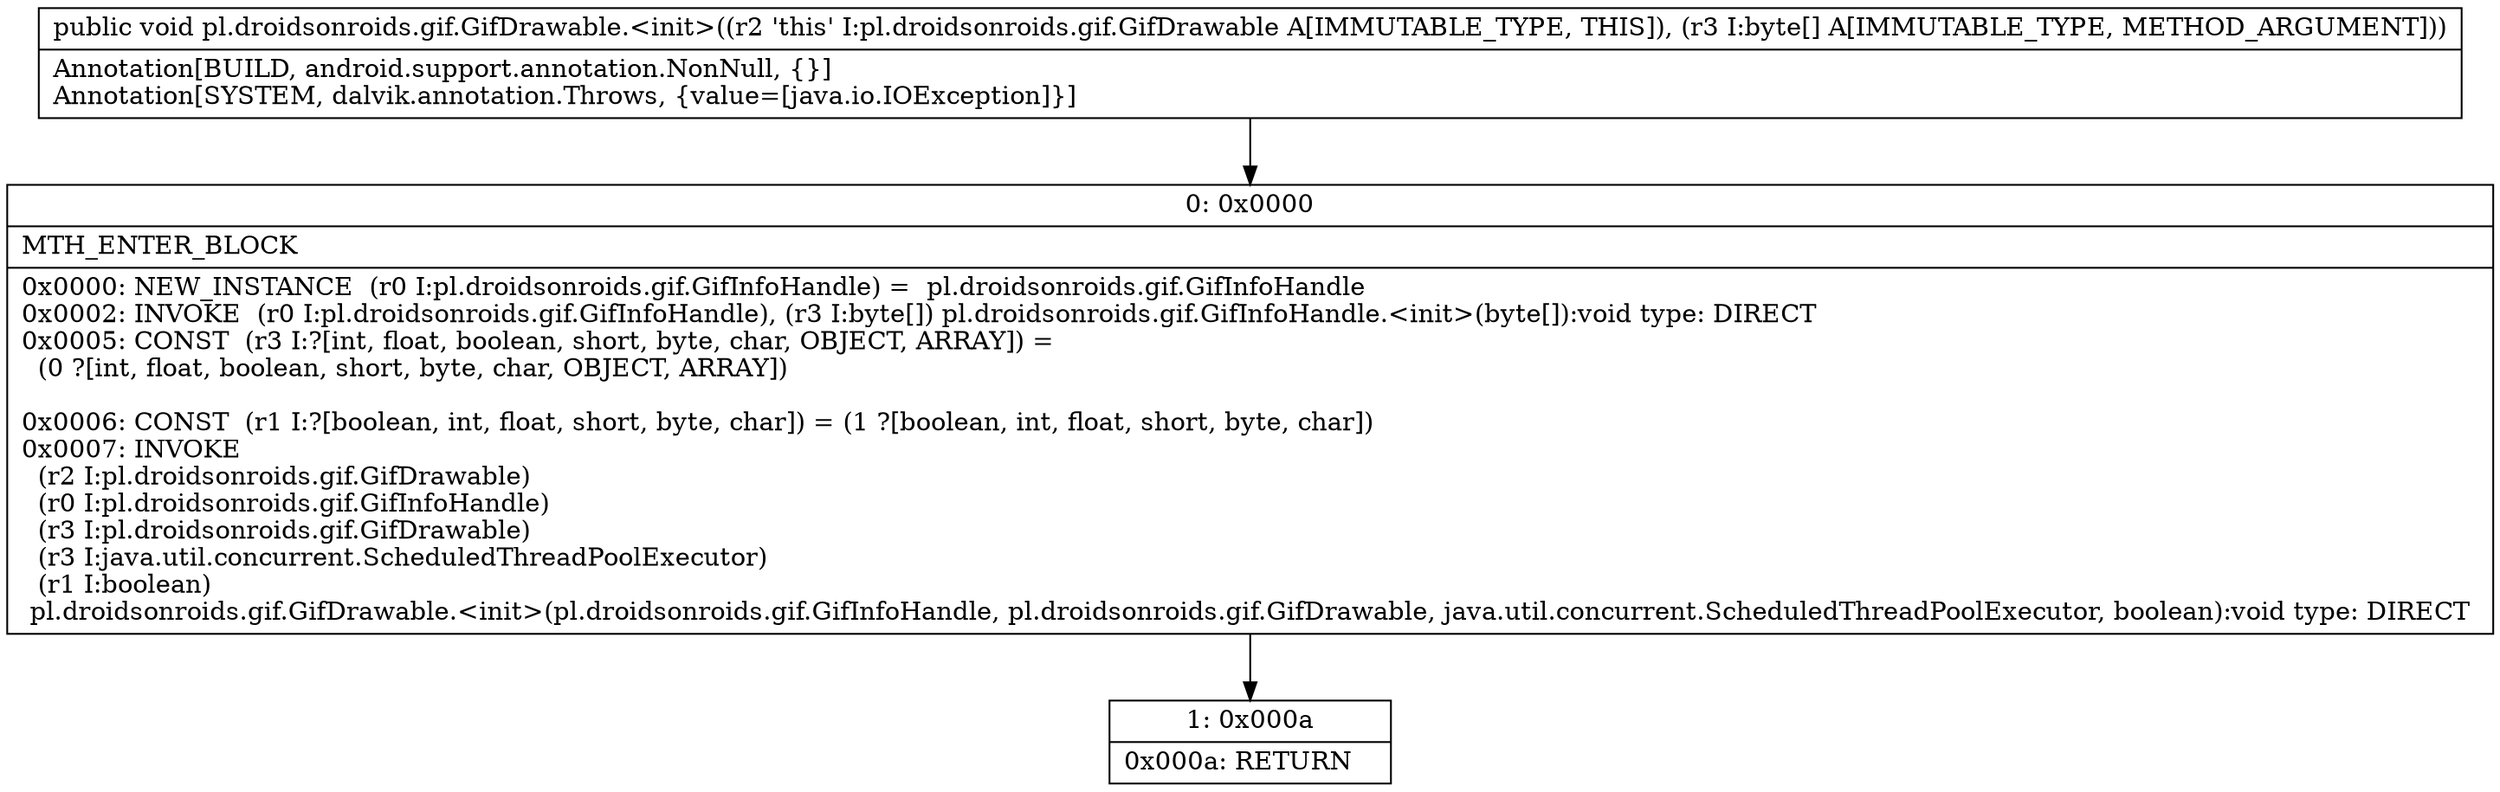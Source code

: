 digraph "CFG forpl.droidsonroids.gif.GifDrawable.\<init\>([B)V" {
Node_0 [shape=record,label="{0\:\ 0x0000|MTH_ENTER_BLOCK\l|0x0000: NEW_INSTANCE  (r0 I:pl.droidsonroids.gif.GifInfoHandle) =  pl.droidsonroids.gif.GifInfoHandle \l0x0002: INVOKE  (r0 I:pl.droidsonroids.gif.GifInfoHandle), (r3 I:byte[]) pl.droidsonroids.gif.GifInfoHandle.\<init\>(byte[]):void type: DIRECT \l0x0005: CONST  (r3 I:?[int, float, boolean, short, byte, char, OBJECT, ARRAY]) = \l  (0 ?[int, float, boolean, short, byte, char, OBJECT, ARRAY])\l \l0x0006: CONST  (r1 I:?[boolean, int, float, short, byte, char]) = (1 ?[boolean, int, float, short, byte, char]) \l0x0007: INVOKE  \l  (r2 I:pl.droidsonroids.gif.GifDrawable)\l  (r0 I:pl.droidsonroids.gif.GifInfoHandle)\l  (r3 I:pl.droidsonroids.gif.GifDrawable)\l  (r3 I:java.util.concurrent.ScheduledThreadPoolExecutor)\l  (r1 I:boolean)\l pl.droidsonroids.gif.GifDrawable.\<init\>(pl.droidsonroids.gif.GifInfoHandle, pl.droidsonroids.gif.GifDrawable, java.util.concurrent.ScheduledThreadPoolExecutor, boolean):void type: DIRECT \l}"];
Node_1 [shape=record,label="{1\:\ 0x000a|0x000a: RETURN   \l}"];
MethodNode[shape=record,label="{public void pl.droidsonroids.gif.GifDrawable.\<init\>((r2 'this' I:pl.droidsonroids.gif.GifDrawable A[IMMUTABLE_TYPE, THIS]), (r3 I:byte[] A[IMMUTABLE_TYPE, METHOD_ARGUMENT]))  | Annotation[BUILD, android.support.annotation.NonNull, \{\}]\lAnnotation[SYSTEM, dalvik.annotation.Throws, \{value=[java.io.IOException]\}]\l}"];
MethodNode -> Node_0;
Node_0 -> Node_1;
}

